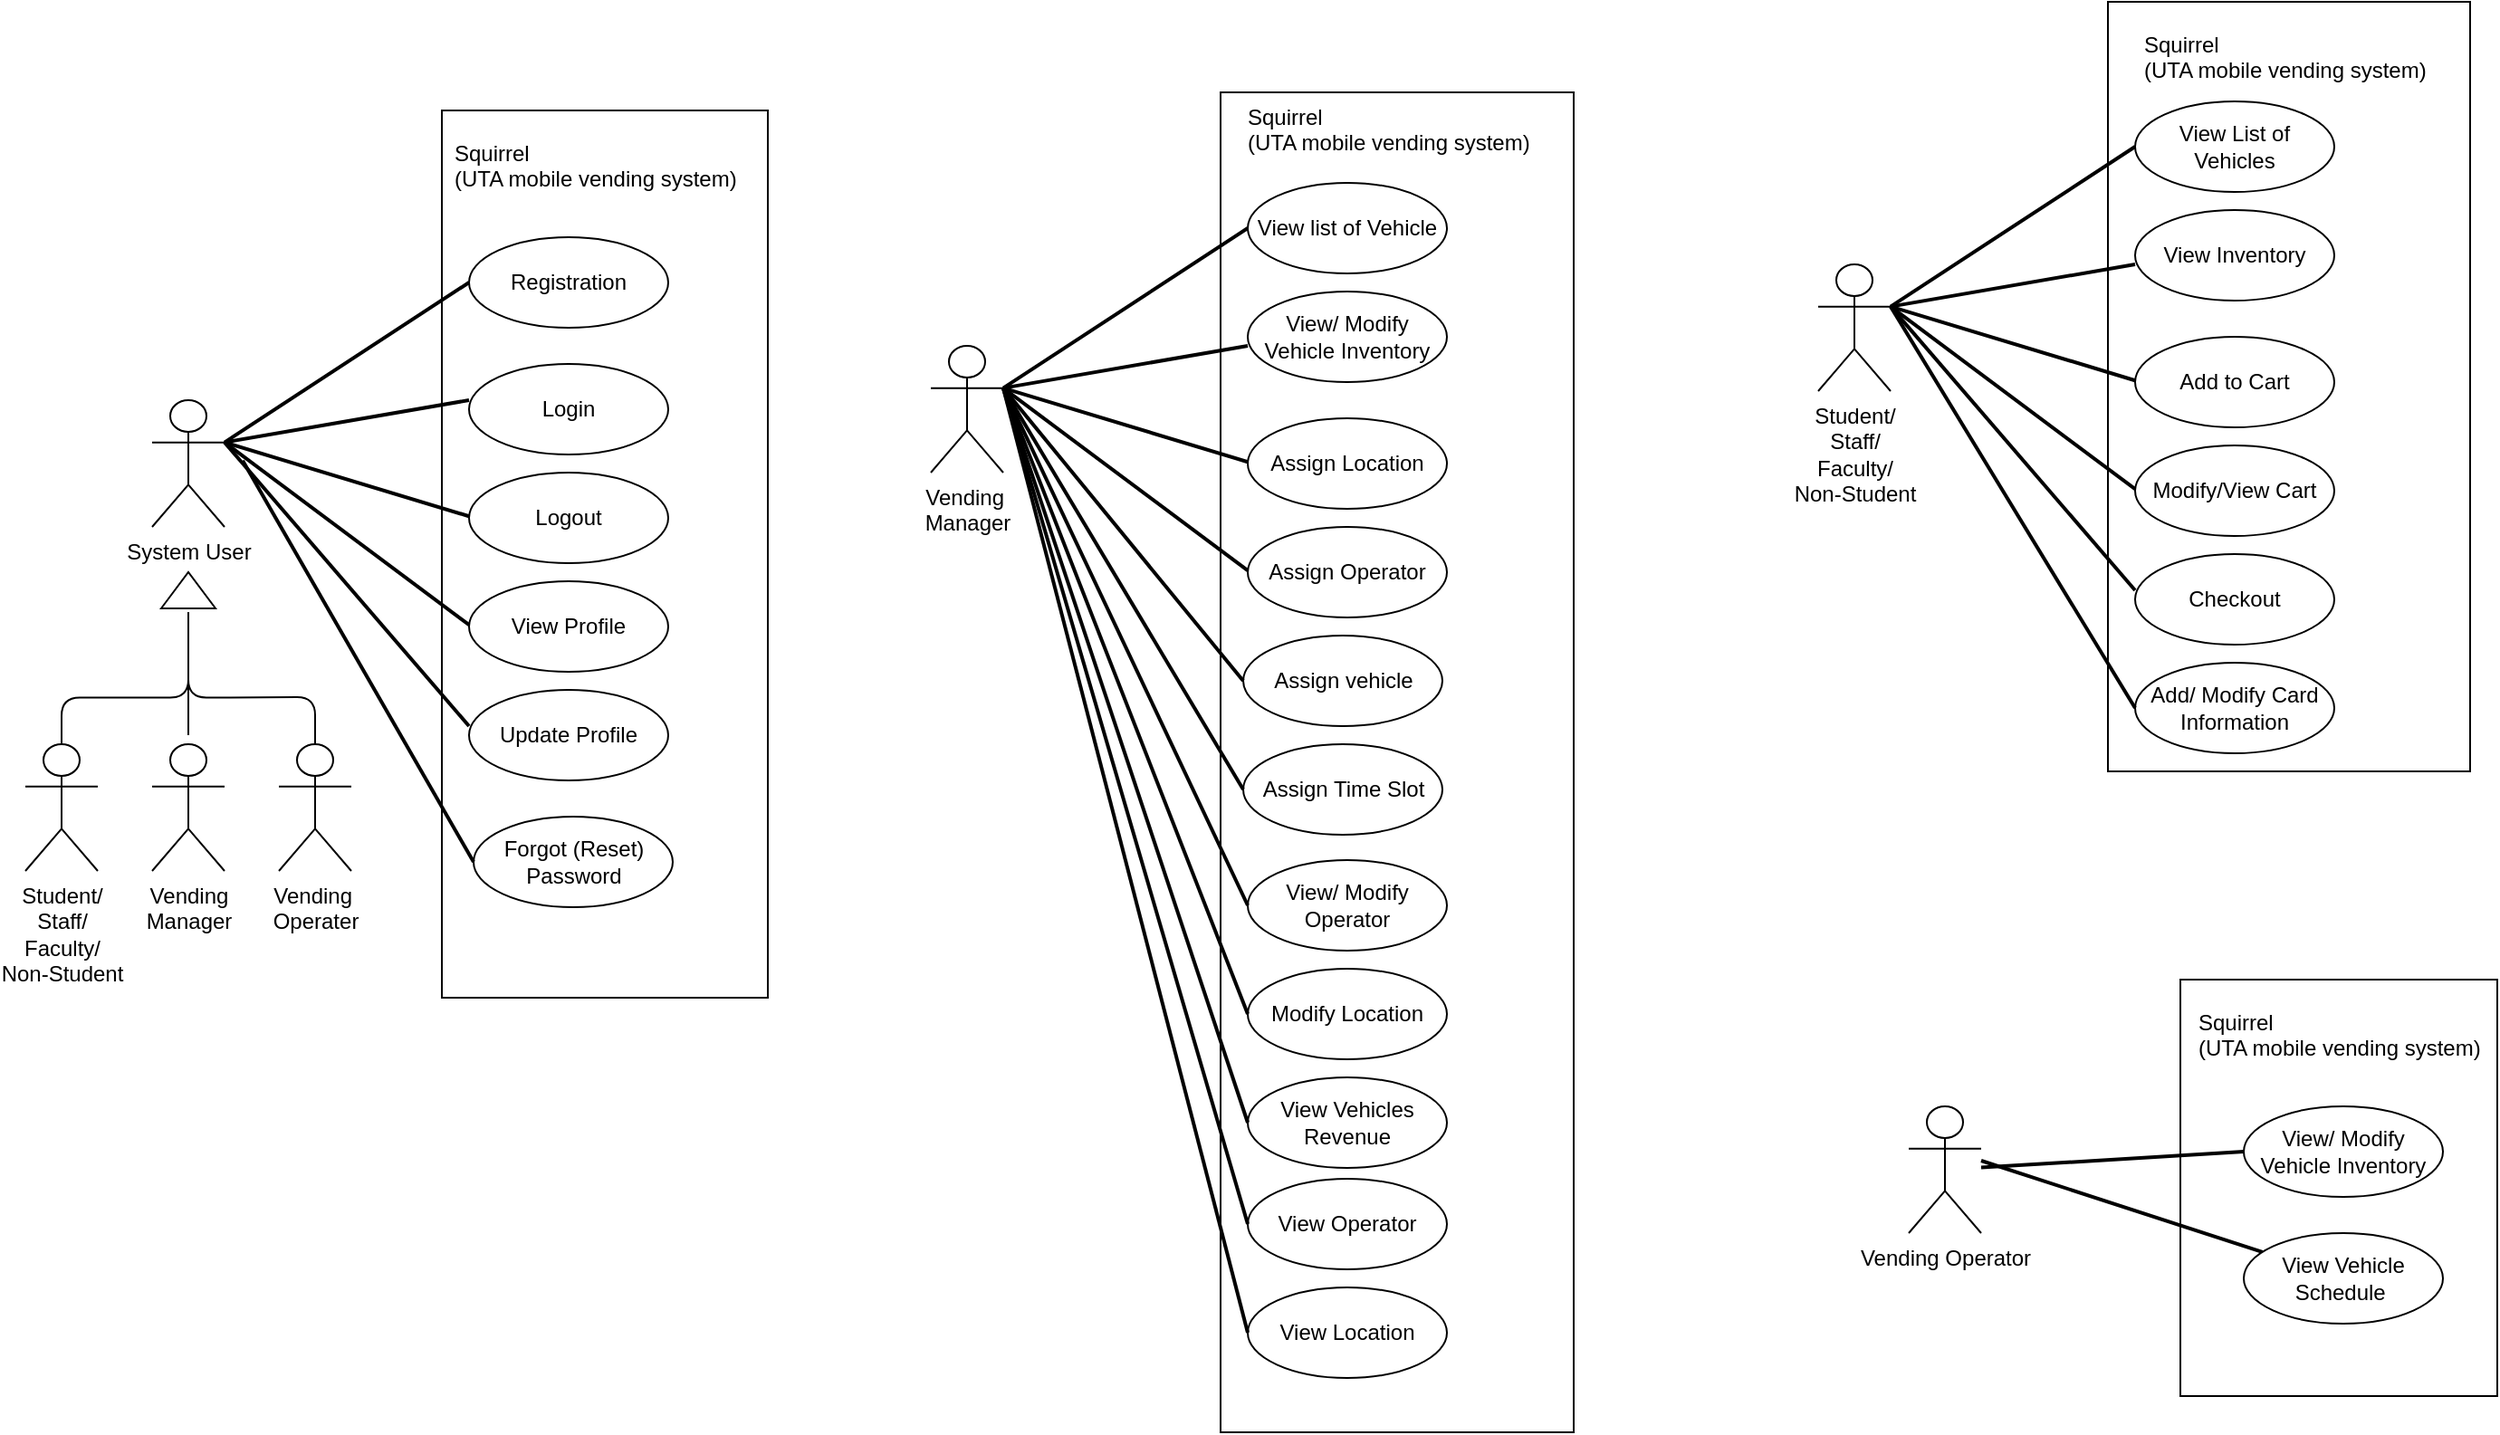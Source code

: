 <mxfile version="12.9.2" type="device"><diagram id="ItgiOYTNt5_vtnCl2g1D" name="Page-1"><mxGraphModel dx="1631" dy="1669" grid="1" gridSize="10" guides="1" tooltips="1" connect="1" arrows="1" fold="1" page="1" pageScale="1" pageWidth="1700" pageHeight="1100" math="0" shadow="0"><root><mxCell id="0"/><mxCell id="1" parent="0"/><mxCell id="l4pBjdT7Ay9B_2Nmmdjl-1" value="" style="html=1;" parent="1" vertex="1"><mxGeometry x="290" y="140" width="180" height="490" as="geometry"/></mxCell><mxCell id="l4pBjdT7Ay9B_2Nmmdjl-2" value="Registration" style="ellipse;whiteSpace=wrap;html=1;" parent="1" vertex="1"><mxGeometry x="305" y="210" width="110" height="50" as="geometry"/></mxCell><mxCell id="l4pBjdT7Ay9B_2Nmmdjl-4" value="Update Profile" style="ellipse;whiteSpace=wrap;html=1;" parent="1" vertex="1"><mxGeometry x="305" y="460" width="110" height="50" as="geometry"/></mxCell><mxCell id="l4pBjdT7Ay9B_2Nmmdjl-5" value="Login" style="ellipse;whiteSpace=wrap;html=1;" parent="1" vertex="1"><mxGeometry x="305" y="280" width="110" height="50" as="geometry"/></mxCell><mxCell id="l4pBjdT7Ay9B_2Nmmdjl-6" value="Logout" style="ellipse;whiteSpace=wrap;html=1;" parent="1" vertex="1"><mxGeometry x="305" y="340" width="110" height="50" as="geometry"/></mxCell><mxCell id="l4pBjdT7Ay9B_2Nmmdjl-7" value="View Profile" style="ellipse;whiteSpace=wrap;html=1;" parent="1" vertex="1"><mxGeometry x="305" y="400" width="110" height="50" as="geometry"/></mxCell><mxCell id="l4pBjdT7Ay9B_2Nmmdjl-10" value="System User" style="shape=umlActor;verticalLabelPosition=bottom;labelBackgroundColor=#ffffff;verticalAlign=top;html=1;" parent="1" vertex="1"><mxGeometry x="130" y="300" width="40" height="70" as="geometry"/></mxCell><mxCell id="l4pBjdT7Ay9B_2Nmmdjl-18" value="" style="endArrow=none;html=1;strokeWidth=2;exitX=1;exitY=0.333;exitDx=0;exitDy=0;exitPerimeter=0;entryX=0;entryY=0.5;entryDx=0;entryDy=0;" parent="1" source="l4pBjdT7Ay9B_2Nmmdjl-10" target="l4pBjdT7Ay9B_2Nmmdjl-2" edge="1"><mxGeometry width="50" height="50" relative="1" as="geometry"><mxPoint x="190" y="380" as="sourcePoint"/><mxPoint x="300" y="237" as="targetPoint"/></mxGeometry></mxCell><mxCell id="l4pBjdT7Ay9B_2Nmmdjl-21" value="" style="endArrow=none;html=1;strokeWidth=2;entryX=-0.017;entryY=0.117;entryDx=0;entryDy=0;entryPerimeter=0;exitX=1;exitY=0.333;exitDx=0;exitDy=0;exitPerimeter=0;" parent="1" source="l4pBjdT7Ay9B_2Nmmdjl-10" edge="1"><mxGeometry width="50" height="50" relative="1" as="geometry"><mxPoint x="187.38" y="385.893" as="sourcePoint"/><mxPoint x="305.0" y="300.0" as="targetPoint"/></mxGeometry></mxCell><mxCell id="l4pBjdT7Ay9B_2Nmmdjl-22" value="" style="endArrow=none;html=1;strokeWidth=2;entryX=-0.017;entryY=0.117;entryDx=0;entryDy=0;entryPerimeter=0;exitX=1;exitY=0.333;exitDx=0;exitDy=0;exitPerimeter=0;" parent="1" source="l4pBjdT7Ay9B_2Nmmdjl-10" edge="1"><mxGeometry width="50" height="50" relative="1" as="geometry"><mxPoint x="170" y="330" as="sourcePoint"/><mxPoint x="305.0" y="364.11" as="targetPoint"/></mxGeometry></mxCell><mxCell id="l4pBjdT7Ay9B_2Nmmdjl-23" value="" style="endArrow=none;html=1;strokeWidth=2;entryX=-0.017;entryY=0.117;entryDx=0;entryDy=0;entryPerimeter=0;exitX=1;exitY=0.333;exitDx=0;exitDy=0;exitPerimeter=0;" parent="1" source="l4pBjdT7Ay9B_2Nmmdjl-10" edge="1"><mxGeometry width="50" height="50" relative="1" as="geometry"><mxPoint x="187.38" y="510.003" as="sourcePoint"/><mxPoint x="305.0" y="424.11" as="targetPoint"/></mxGeometry></mxCell><mxCell id="l4pBjdT7Ay9B_2Nmmdjl-24" value="" style="endArrow=none;html=1;strokeWidth=2;entryX=-0.017;entryY=0.117;entryDx=0;entryDy=0;entryPerimeter=0;exitX=1;exitY=0.333;exitDx=0;exitDy=0;exitPerimeter=0;" parent="1" source="l4pBjdT7Ay9B_2Nmmdjl-10" edge="1"><mxGeometry width="50" height="50" relative="1" as="geometry"><mxPoint x="180" y="320" as="sourcePoint"/><mxPoint x="305.0" y="480.0" as="targetPoint"/></mxGeometry></mxCell><mxCell id="l4pBjdT7Ay9B_2Nmmdjl-26" value="" style="triangle;whiteSpace=wrap;html=1;rotation=-90;" parent="1" vertex="1"><mxGeometry x="140" y="390" width="20" height="30" as="geometry"/></mxCell><mxCell id="l4pBjdT7Ay9B_2Nmmdjl-27" value="" style="endArrow=none;html=1;entryX=0;entryY=0.5;entryDx=0;entryDy=0;" parent="1" edge="1"><mxGeometry width="50" height="50" relative="1" as="geometry"><mxPoint x="80" y="490" as="sourcePoint"/><mxPoint x="150" y="419.29" as="targetPoint"/><Array as="points"><mxPoint x="80" y="464.29"/><mxPoint x="120" y="464.29"/><mxPoint x="150" y="464.29"/></Array></mxGeometry></mxCell><mxCell id="l4pBjdT7Ay9B_2Nmmdjl-28" value="" style="endArrow=none;html=1;" parent="1" edge="1"><mxGeometry width="50" height="50" relative="1" as="geometry"><mxPoint x="150" y="485" as="sourcePoint"/><mxPoint x="150" y="420" as="targetPoint"/><Array as="points"><mxPoint x="150" y="465"/></Array></mxGeometry></mxCell><mxCell id="l4pBjdT7Ay9B_2Nmmdjl-29" value="" style="endArrow=none;html=1;" parent="1" edge="1"><mxGeometry width="50" height="50" relative="1" as="geometry"><mxPoint x="220" y="490" as="sourcePoint"/><mxPoint x="150" y="417" as="targetPoint"/><Array as="points"><mxPoint x="220" y="464"/><mxPoint x="150" y="464.29"/></Array></mxGeometry></mxCell><mxCell id="l4pBjdT7Ay9B_2Nmmdjl-30" value="Vending&amp;nbsp;&lt;br&gt;Operater" style="shape=umlActor;verticalLabelPosition=bottom;labelBackgroundColor=#ffffff;verticalAlign=top;html=1;" parent="1" vertex="1"><mxGeometry x="200" y="490" width="40" height="70" as="geometry"/></mxCell><mxCell id="l4pBjdT7Ay9B_2Nmmdjl-31" value="Vending&lt;br&gt;Manager" style="shape=umlActor;verticalLabelPosition=bottom;labelBackgroundColor=#ffffff;verticalAlign=top;html=1;" parent="1" vertex="1"><mxGeometry x="130" y="490" width="40" height="70" as="geometry"/></mxCell><mxCell id="l4pBjdT7Ay9B_2Nmmdjl-32" value="Student/&lt;br&gt;Staff/&lt;br&gt;Faculty/&lt;br&gt;Non-Student" style="shape=umlActor;verticalLabelPosition=bottom;labelBackgroundColor=#ffffff;verticalAlign=top;html=1;" parent="1" vertex="1"><mxGeometry x="60" y="490" width="40" height="70" as="geometry"/></mxCell><mxCell id="l4pBjdT7Ay9B_2Nmmdjl-40" value="" style="html=1;" parent="1" vertex="1"><mxGeometry x="720" y="130" width="195" height="740" as="geometry"/></mxCell><mxCell id="l4pBjdT7Ay9B_2Nmmdjl-41" value="View list of Vehicle" style="ellipse;whiteSpace=wrap;html=1;" parent="1" vertex="1"><mxGeometry x="735" y="180" width="110" height="50" as="geometry"/></mxCell><mxCell id="l4pBjdT7Ay9B_2Nmmdjl-42" value="View/ Modify Operator" style="ellipse;whiteSpace=wrap;html=1;" parent="1" vertex="1"><mxGeometry x="735" y="554" width="110" height="50" as="geometry"/></mxCell><mxCell id="l4pBjdT7Ay9B_2Nmmdjl-43" value="Assign Location" style="ellipse;whiteSpace=wrap;html=1;" parent="1" vertex="1"><mxGeometry x="735" y="310" width="110" height="50" as="geometry"/></mxCell><mxCell id="l4pBjdT7Ay9B_2Nmmdjl-44" value="Assign Operator" style="ellipse;whiteSpace=wrap;html=1;" parent="1" vertex="1"><mxGeometry x="735" y="370" width="110" height="50" as="geometry"/></mxCell><mxCell id="l4pBjdT7Ay9B_2Nmmdjl-45" value="Vending&amp;nbsp;&lt;br&gt;Manager" style="shape=umlActor;verticalLabelPosition=bottom;labelBackgroundColor=#ffffff;verticalAlign=top;html=1;" parent="1" vertex="1"><mxGeometry x="560" y="270" width="40" height="70" as="geometry"/></mxCell><mxCell id="l4pBjdT7Ay9B_2Nmmdjl-46" value="" style="endArrow=none;html=1;strokeWidth=2;exitX=1;exitY=0.333;exitDx=0;exitDy=0;exitPerimeter=0;entryX=0;entryY=0.5;entryDx=0;entryDy=0;" parent="1" source="l4pBjdT7Ay9B_2Nmmdjl-45" target="l4pBjdT7Ay9B_2Nmmdjl-41" edge="1"><mxGeometry width="50" height="50" relative="1" as="geometry"><mxPoint x="620" y="350" as="sourcePoint"/><mxPoint x="730" y="207" as="targetPoint"/></mxGeometry></mxCell><mxCell id="l4pBjdT7Ay9B_2Nmmdjl-47" value="" style="endArrow=none;html=1;strokeWidth=2;entryX=-0.017;entryY=0.117;entryDx=0;entryDy=0;entryPerimeter=0;exitX=1;exitY=0.333;exitDx=0;exitDy=0;exitPerimeter=0;" parent="1" source="l4pBjdT7Ay9B_2Nmmdjl-45" edge="1"><mxGeometry width="50" height="50" relative="1" as="geometry"><mxPoint x="617.38" y="355.893" as="sourcePoint"/><mxPoint x="735.0" y="270" as="targetPoint"/></mxGeometry></mxCell><mxCell id="l4pBjdT7Ay9B_2Nmmdjl-48" value="" style="endArrow=none;html=1;strokeWidth=2;entryX=-0.017;entryY=0.117;entryDx=0;entryDy=0;entryPerimeter=0;exitX=1;exitY=0.333;exitDx=0;exitDy=0;exitPerimeter=0;" parent="1" source="l4pBjdT7Ay9B_2Nmmdjl-45" edge="1"><mxGeometry width="50" height="50" relative="1" as="geometry"><mxPoint x="600" y="300" as="sourcePoint"/><mxPoint x="735.0" y="334.11" as="targetPoint"/></mxGeometry></mxCell><mxCell id="l4pBjdT7Ay9B_2Nmmdjl-49" value="" style="endArrow=none;html=1;strokeWidth=2;entryX=-0.017;entryY=0.117;entryDx=0;entryDy=0;entryPerimeter=0;exitX=1;exitY=0.333;exitDx=0;exitDy=0;exitPerimeter=0;" parent="1" source="l4pBjdT7Ay9B_2Nmmdjl-45" edge="1"><mxGeometry width="50" height="50" relative="1" as="geometry"><mxPoint x="617.38" y="480.003" as="sourcePoint"/><mxPoint x="735.0" y="394.11" as="targetPoint"/></mxGeometry></mxCell><mxCell id="l4pBjdT7Ay9B_2Nmmdjl-50" value="" style="endArrow=none;html=1;strokeWidth=2;entryX=0;entryY=0.5;entryDx=0;entryDy=0;exitX=1;exitY=0.333;exitDx=0;exitDy=0;exitPerimeter=0;" parent="1" source="l4pBjdT7Ay9B_2Nmmdjl-45" edge="1" target="l4pBjdT7Ay9B_2Nmmdjl-42"><mxGeometry width="50" height="50" relative="1" as="geometry"><mxPoint x="610" y="290" as="sourcePoint"/><mxPoint x="735.0" y="450" as="targetPoint"/></mxGeometry></mxCell><mxCell id="l4pBjdT7Ay9B_2Nmmdjl-51" value="Modify Location" style="ellipse;whiteSpace=wrap;html=1;" parent="1" vertex="1"><mxGeometry x="735" y="614" width="110" height="50" as="geometry"/></mxCell><mxCell id="l4pBjdT7Ay9B_2Nmmdjl-52" value="View/ Modify Vehicle Inventory" style="ellipse;whiteSpace=wrap;html=1;" parent="1" vertex="1"><mxGeometry x="735" y="240" width="110" height="50" as="geometry"/></mxCell><mxCell id="l4pBjdT7Ay9B_2Nmmdjl-53" value="" style="endArrow=none;html=1;strokeWidth=2;entryX=0;entryY=0.5;entryDx=0;entryDy=0;exitX=1;exitY=0.333;exitDx=0;exitDy=0;exitPerimeter=0;" parent="1" source="l4pBjdT7Ay9B_2Nmmdjl-45" target="l4pBjdT7Ay9B_2Nmmdjl-51" edge="1"><mxGeometry width="50" height="50" relative="1" as="geometry"><mxPoint x="585.0" y="360.003" as="sourcePoint"/><mxPoint x="720.0" y="516.67" as="targetPoint"/></mxGeometry></mxCell><mxCell id="l4pBjdT7Ay9B_2Nmmdjl-54" value="" style="html=1;" parent="1" vertex="1"><mxGeometry x="1210" y="80" width="200" height="425" as="geometry"/></mxCell><mxCell id="l4pBjdT7Ay9B_2Nmmdjl-55" value="View List of Vehicles" style="ellipse;whiteSpace=wrap;html=1;" parent="1" vertex="1"><mxGeometry x="1225" y="135" width="110" height="50" as="geometry"/></mxCell><mxCell id="l4pBjdT7Ay9B_2Nmmdjl-56" value="Checkout" style="ellipse;whiteSpace=wrap;html=1;" parent="1" vertex="1"><mxGeometry x="1225" y="385" width="110" height="50" as="geometry"/></mxCell><mxCell id="l4pBjdT7Ay9B_2Nmmdjl-57" value="Add to Cart" style="ellipse;whiteSpace=wrap;html=1;" parent="1" vertex="1"><mxGeometry x="1225" y="265" width="110" height="50" as="geometry"/></mxCell><mxCell id="l4pBjdT7Ay9B_2Nmmdjl-58" value="Modify/View Cart" style="ellipse;whiteSpace=wrap;html=1;" parent="1" vertex="1"><mxGeometry x="1225" y="325" width="110" height="50" as="geometry"/></mxCell><mxCell id="l4pBjdT7Ay9B_2Nmmdjl-59" value="Student/&lt;br&gt;Staff/&lt;br&gt;Faculty/&lt;br&gt;Non-Student" style="shape=umlActor;verticalLabelPosition=bottom;labelBackgroundColor=#ffffff;verticalAlign=top;html=1;" parent="1" vertex="1"><mxGeometry x="1050" y="225" width="40" height="70" as="geometry"/></mxCell><mxCell id="l4pBjdT7Ay9B_2Nmmdjl-60" value="" style="endArrow=none;html=1;strokeWidth=2;exitX=1;exitY=0.333;exitDx=0;exitDy=0;exitPerimeter=0;entryX=0;entryY=0.5;entryDx=0;entryDy=0;" parent="1" source="l4pBjdT7Ay9B_2Nmmdjl-59" target="l4pBjdT7Ay9B_2Nmmdjl-55" edge="1"><mxGeometry width="50" height="50" relative="1" as="geometry"><mxPoint x="1110" y="305" as="sourcePoint"/><mxPoint x="1220" y="162" as="targetPoint"/></mxGeometry></mxCell><mxCell id="l4pBjdT7Ay9B_2Nmmdjl-61" value="" style="endArrow=none;html=1;strokeWidth=2;entryX=-0.017;entryY=0.117;entryDx=0;entryDy=0;entryPerimeter=0;exitX=1;exitY=0.333;exitDx=0;exitDy=0;exitPerimeter=0;" parent="1" source="l4pBjdT7Ay9B_2Nmmdjl-59" edge="1"><mxGeometry width="50" height="50" relative="1" as="geometry"><mxPoint x="1107.38" y="310.893" as="sourcePoint"/><mxPoint x="1225.0" y="225" as="targetPoint"/></mxGeometry></mxCell><mxCell id="l4pBjdT7Ay9B_2Nmmdjl-62" value="" style="endArrow=none;html=1;strokeWidth=2;entryX=-0.017;entryY=0.117;entryDx=0;entryDy=0;entryPerimeter=0;exitX=1;exitY=0.333;exitDx=0;exitDy=0;exitPerimeter=0;" parent="1" source="l4pBjdT7Ay9B_2Nmmdjl-59" edge="1"><mxGeometry width="50" height="50" relative="1" as="geometry"><mxPoint x="1090" y="255" as="sourcePoint"/><mxPoint x="1225.0" y="289.11" as="targetPoint"/></mxGeometry></mxCell><mxCell id="l4pBjdT7Ay9B_2Nmmdjl-63" value="" style="endArrow=none;html=1;strokeWidth=2;entryX=-0.017;entryY=0.117;entryDx=0;entryDy=0;entryPerimeter=0;exitX=1;exitY=0.333;exitDx=0;exitDy=0;exitPerimeter=0;" parent="1" source="l4pBjdT7Ay9B_2Nmmdjl-59" edge="1"><mxGeometry width="50" height="50" relative="1" as="geometry"><mxPoint x="1107.38" y="435.003" as="sourcePoint"/><mxPoint x="1225.0" y="349.11" as="targetPoint"/></mxGeometry></mxCell><mxCell id="l4pBjdT7Ay9B_2Nmmdjl-64" value="" style="endArrow=none;html=1;strokeWidth=2;entryX=-0.017;entryY=0.117;entryDx=0;entryDy=0;entryPerimeter=0;exitX=1;exitY=0.333;exitDx=0;exitDy=0;exitPerimeter=0;" parent="1" source="l4pBjdT7Ay9B_2Nmmdjl-59" edge="1"><mxGeometry width="50" height="50" relative="1" as="geometry"><mxPoint x="1100" y="245" as="sourcePoint"/><mxPoint x="1225.0" y="405" as="targetPoint"/></mxGeometry></mxCell><mxCell id="l4pBjdT7Ay9B_2Nmmdjl-65" value="Add/ Modify Card Information" style="ellipse;whiteSpace=wrap;html=1;" parent="1" vertex="1"><mxGeometry x="1225" y="445" width="110" height="50" as="geometry"/></mxCell><mxCell id="l4pBjdT7Ay9B_2Nmmdjl-66" value="View Inventory" style="ellipse;whiteSpace=wrap;html=1;" parent="1" vertex="1"><mxGeometry x="1225" y="195" width="110" height="50" as="geometry"/></mxCell><mxCell id="l4pBjdT7Ay9B_2Nmmdjl-67" value="" style="endArrow=none;html=1;strokeWidth=2;entryX=0;entryY=0.5;entryDx=0;entryDy=0;exitX=1;exitY=0.333;exitDx=0;exitDy=0;exitPerimeter=0;" parent="1" source="l4pBjdT7Ay9B_2Nmmdjl-59" target="l4pBjdT7Ay9B_2Nmmdjl-65" edge="1"><mxGeometry width="50" height="50" relative="1" as="geometry"><mxPoint x="1075.0" y="315.003" as="sourcePoint"/><mxPoint x="1210.0" y="471.67" as="targetPoint"/></mxGeometry></mxCell><mxCell id="l4pBjdT7Ay9B_2Nmmdjl-76" value="" style="html=1;" parent="1" vertex="1"><mxGeometry x="1250" y="620" width="175" height="230" as="geometry"/></mxCell><mxCell id="135o8n_xw1DUlYHzT5oY-19" value="" style="rounded=0;orthogonalLoop=1;jettySize=auto;html=1;endArrow=none;endFill=0;strokeWidth=2;" edge="1" parent="1" source="l4pBjdT7Ay9B_2Nmmdjl-78"><mxGeometry relative="1" as="geometry"><mxPoint x="1140" y="720" as="targetPoint"/></mxGeometry></mxCell><mxCell id="l4pBjdT7Ay9B_2Nmmdjl-78" value="View Vehicle Schedule&amp;nbsp;" style="ellipse;whiteSpace=wrap;html=1;" parent="1" vertex="1"><mxGeometry x="1285" y="760" width="110" height="50" as="geometry"/></mxCell><mxCell id="l4pBjdT7Ay9B_2Nmmdjl-83" value="View/ Modify Vehicle Inventory" style="ellipse;whiteSpace=wrap;html=1;" parent="1" vertex="1"><mxGeometry x="1285" y="690" width="110" height="50" as="geometry"/></mxCell><mxCell id="l4pBjdT7Ay9B_2Nmmdjl-89" value="Vending Operator" style="shape=umlActor;verticalLabelPosition=bottom;labelBackgroundColor=#ffffff;verticalAlign=top;html=1;" parent="1" vertex="1"><mxGeometry x="1100" y="690" width="40" height="70" as="geometry"/></mxCell><mxCell id="l4pBjdT7Ay9B_2Nmmdjl-92" value="" style="endArrow=none;html=1;strokeWidth=2;exitX=0;exitY=0.5;exitDx=0;exitDy=0;" parent="1" source="l4pBjdT7Ay9B_2Nmmdjl-83" target="l4pBjdT7Ay9B_2Nmmdjl-89" edge="1"><mxGeometry width="50" height="50" relative="1" as="geometry"><mxPoint x="1405.0" y="665" as="sourcePoint"/><mxPoint x="1180" y="713" as="targetPoint"/></mxGeometry></mxCell><mxCell id="l4pBjdT7Ay9B_2Nmmdjl-94" value="View Vehicles Revenue" style="ellipse;whiteSpace=wrap;html=1;" parent="1" vertex="1"><mxGeometry x="735" y="674" width="110" height="50" as="geometry"/></mxCell><mxCell id="l4pBjdT7Ay9B_2Nmmdjl-95" value="" style="endArrow=none;html=1;strokeWidth=2;entryX=0;entryY=0.5;entryDx=0;entryDy=0;exitX=1;exitY=0.333;exitDx=0;exitDy=0;exitPerimeter=0;" parent="1" source="l4pBjdT7Ay9B_2Nmmdjl-45" target="l4pBjdT7Ay9B_2Nmmdjl-94" edge="1"><mxGeometry width="50" height="50" relative="1" as="geometry"><mxPoint x="570.0" y="360.003" as="sourcePoint"/><mxPoint x="705.0" y="581.67" as="targetPoint"/></mxGeometry></mxCell><mxCell id="l4pBjdT7Ay9B_2Nmmdjl-105" style="edgeStyle=orthogonalEdgeStyle;rounded=0;orthogonalLoop=1;jettySize=auto;html=1;exitX=0.5;exitY=1;exitDx=0;exitDy=0;startSize=0;endSize=0;strokeWidth=2;" parent="1" source="l4pBjdT7Ay9B_2Nmmdjl-1" target="l4pBjdT7Ay9B_2Nmmdjl-1" edge="1"><mxGeometry relative="1" as="geometry"/></mxCell><mxCell id="135o8n_xw1DUlYHzT5oY-2" value="Squirrel&lt;br&gt;(UTA mobile vending system)" style="text;html=1;" vertex="1" parent="1"><mxGeometry x="295" y="150" width="165" height="40" as="geometry"/></mxCell><mxCell id="135o8n_xw1DUlYHzT5oY-3" value="Squirrel&lt;br&gt;(UTA mobile vending system)" style="text;html=1;" vertex="1" parent="1"><mxGeometry x="1227.5" y="90" width="165" height="40" as="geometry"/></mxCell><mxCell id="135o8n_xw1DUlYHzT5oY-4" value="Squirrel&lt;br&gt;(UTA mobile vending system)" style="text;html=1;" vertex="1" parent="1"><mxGeometry x="732.5" y="130" width="165" height="40" as="geometry"/></mxCell><mxCell id="135o8n_xw1DUlYHzT5oY-5" value="Squirrel&lt;br&gt;(UTA mobile vending system)" style="text;html=1;" vertex="1" parent="1"><mxGeometry x="1257.5" y="630" width="165" height="40" as="geometry"/></mxCell><mxCell id="135o8n_xw1DUlYHzT5oY-6" value="Forgot (Reset) Password" style="ellipse;whiteSpace=wrap;html=1;" vertex="1" parent="1"><mxGeometry x="307.5" y="530" width="110" height="50" as="geometry"/></mxCell><mxCell id="135o8n_xw1DUlYHzT5oY-7" value="" style="endArrow=none;html=1;strokeWidth=2;entryX=0;entryY=0.5;entryDx=0;entryDy=0;exitX=1;exitY=0.333;exitDx=0;exitDy=0;exitPerimeter=0;" edge="1" parent="1" target="135o8n_xw1DUlYHzT5oY-6"><mxGeometry width="50" height="50" relative="1" as="geometry"><mxPoint x="180" y="333.333" as="sourcePoint"/><mxPoint x="315.0" y="490" as="targetPoint"/></mxGeometry></mxCell><mxCell id="135o8n_xw1DUlYHzT5oY-8" value="Assign vehicle" style="ellipse;whiteSpace=wrap;html=1;" vertex="1" parent="1"><mxGeometry x="732.5" y="430" width="110" height="50" as="geometry"/></mxCell><mxCell id="135o8n_xw1DUlYHzT5oY-9" value="" style="endArrow=none;html=1;strokeWidth=2;entryX=0;entryY=0.5;entryDx=0;entryDy=0;exitX=1;exitY=0.333;exitDx=0;exitDy=0;exitPerimeter=0;" edge="1" parent="1" source="l4pBjdT7Ay9B_2Nmmdjl-45" target="135o8n_xw1DUlYHzT5oY-8"><mxGeometry width="50" height="50" relative="1" as="geometry"><mxPoint x="610" y="303.333" as="sourcePoint"/><mxPoint x="745.0" y="404.11" as="targetPoint"/></mxGeometry></mxCell><mxCell id="135o8n_xw1DUlYHzT5oY-10" value="Assign Time Slot" style="ellipse;whiteSpace=wrap;html=1;" vertex="1" parent="1"><mxGeometry x="732.5" y="490" width="110" height="50" as="geometry"/></mxCell><mxCell id="135o8n_xw1DUlYHzT5oY-11" value="" style="endArrow=none;html=1;strokeWidth=2;entryX=0;entryY=0.5;entryDx=0;entryDy=0;exitX=1;exitY=0.333;exitDx=0;exitDy=0;exitPerimeter=0;" edge="1" parent="1" source="l4pBjdT7Ay9B_2Nmmdjl-45" target="135o8n_xw1DUlYHzT5oY-10"><mxGeometry width="50" height="50" relative="1" as="geometry"><mxPoint x="620" y="313.333" as="sourcePoint"/><mxPoint x="742.5" y="465" as="targetPoint"/></mxGeometry></mxCell><mxCell id="135o8n_xw1DUlYHzT5oY-12" value="View Operator" style="ellipse;whiteSpace=wrap;html=1;" vertex="1" parent="1"><mxGeometry x="735" y="730" width="110" height="50" as="geometry"/></mxCell><mxCell id="135o8n_xw1DUlYHzT5oY-13" value="View Location" style="ellipse;whiteSpace=wrap;html=1;" vertex="1" parent="1"><mxGeometry x="735" y="790" width="110" height="50" as="geometry"/></mxCell><mxCell id="135o8n_xw1DUlYHzT5oY-15" value="" style="endArrow=none;html=1;strokeWidth=2;entryX=0;entryY=0.5;entryDx=0;entryDy=0;exitX=1;exitY=0.333;exitDx=0;exitDy=0;exitPerimeter=0;" edge="1" parent="1" source="l4pBjdT7Ay9B_2Nmmdjl-45" target="135o8n_xw1DUlYHzT5oY-12"><mxGeometry width="50" height="50" relative="1" as="geometry"><mxPoint x="610" y="303.333" as="sourcePoint"/><mxPoint x="745" y="709" as="targetPoint"/></mxGeometry></mxCell><mxCell id="135o8n_xw1DUlYHzT5oY-16" value="" style="endArrow=none;html=1;strokeWidth=2;exitX=1;exitY=0.333;exitDx=0;exitDy=0;exitPerimeter=0;entryX=0;entryY=0.5;entryDx=0;entryDy=0;" edge="1" parent="1" source="l4pBjdT7Ay9B_2Nmmdjl-45" target="135o8n_xw1DUlYHzT5oY-13"><mxGeometry width="50" height="50" relative="1" as="geometry"><mxPoint x="610" y="303.333" as="sourcePoint"/><mxPoint x="745" y="765" as="targetPoint"/></mxGeometry></mxCell></root></mxGraphModel></diagram></mxfile>